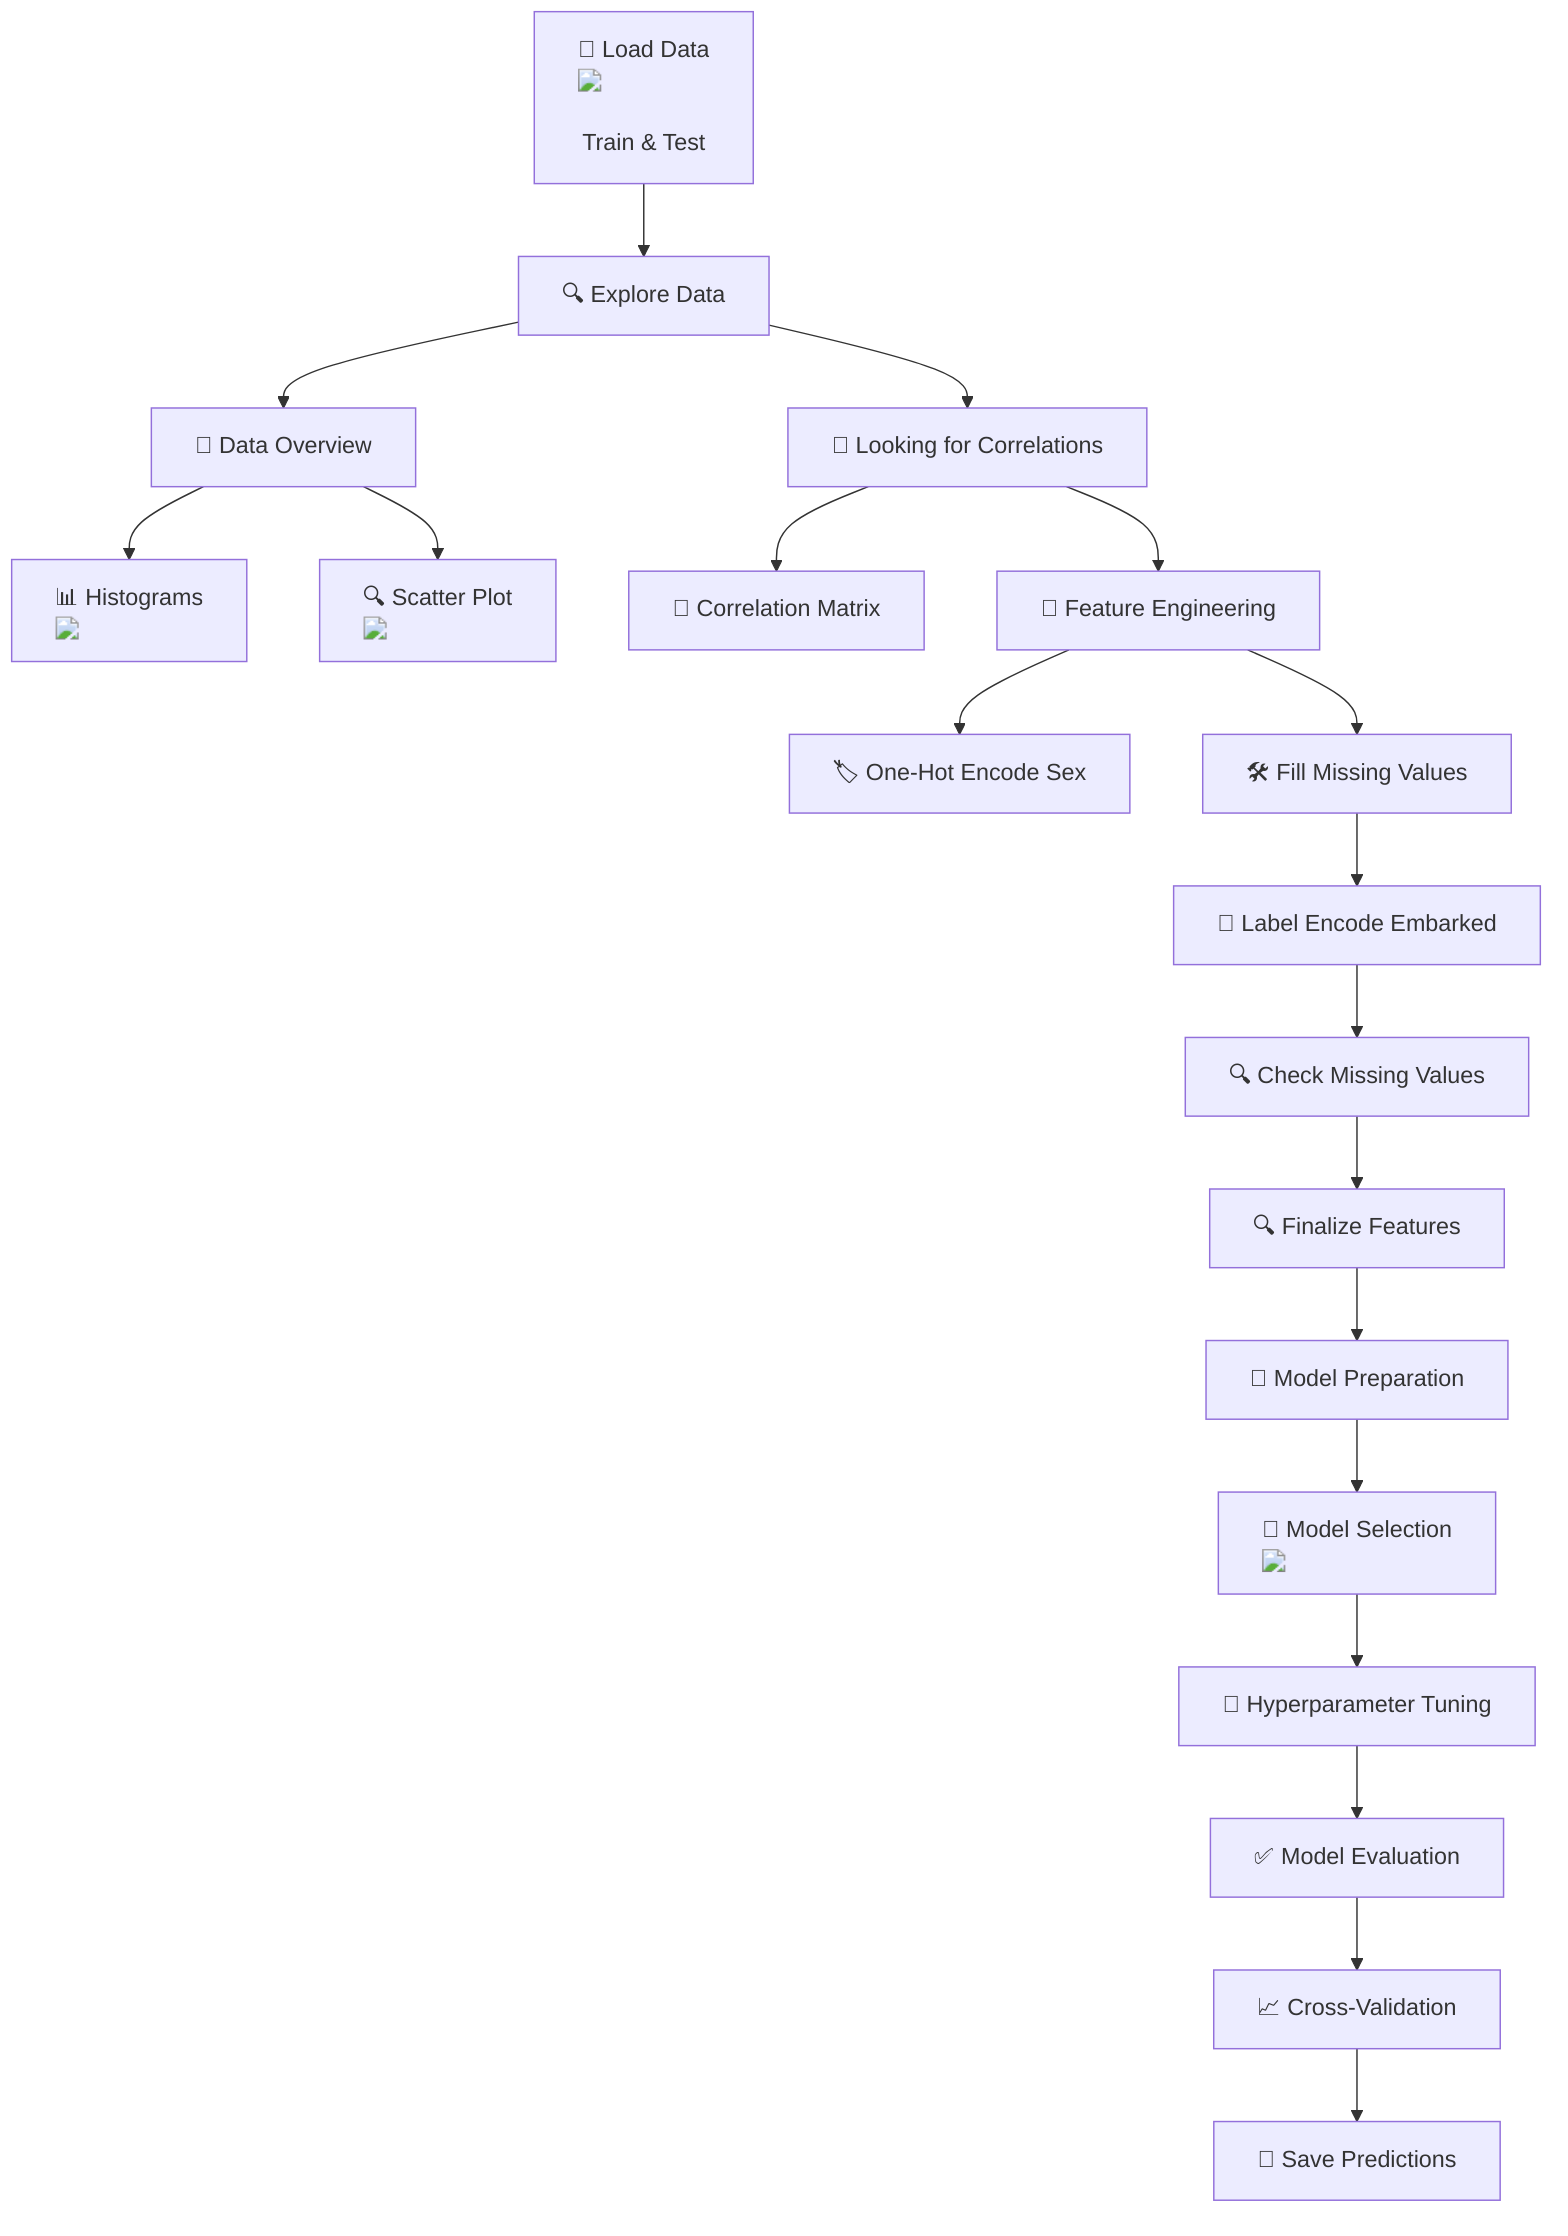 graph TD;
    A["📂 Load Data <img src='file.svg'/> <br/> Train & Test"] --> B["🔍 Explore Data"];
    B --> C["📝 Data Overview"];
    C --> D["📊 Histograms <img src='dummy_plots/hist_template.svg'/>"];
    C --> E["🔍 Scatter Plot <img src='dummy_plots/scatter_plot_template.svg'/>"];
    B --> F["🔗 Looking for Correlations"];
    F --> G["🤔 Correlation Matrix"];
    F --> H["🧮 Feature Engineering"];
    H --> I["🏷️ One-Hot Encode Sex"];
    H --> J["🛠️ Fill Missing Values"];
    J --> K["🔢 Label Encode Embarked"];
    K --> L["🔍 Check Missing Values"];
    L --> M["🔍 Finalize Features"];
    M --> N["🧠 Model Preparation"];
    N --> O["🌲 Model Selection <img src='brain.svg'/>"];
    O --> P["🔧 Hyperparameter Tuning"];
    P --> Q["✅ Model Evaluation"];
    Q --> R["📈 Cross-Validation"];
    R --> S["💾 Save Predictions"];